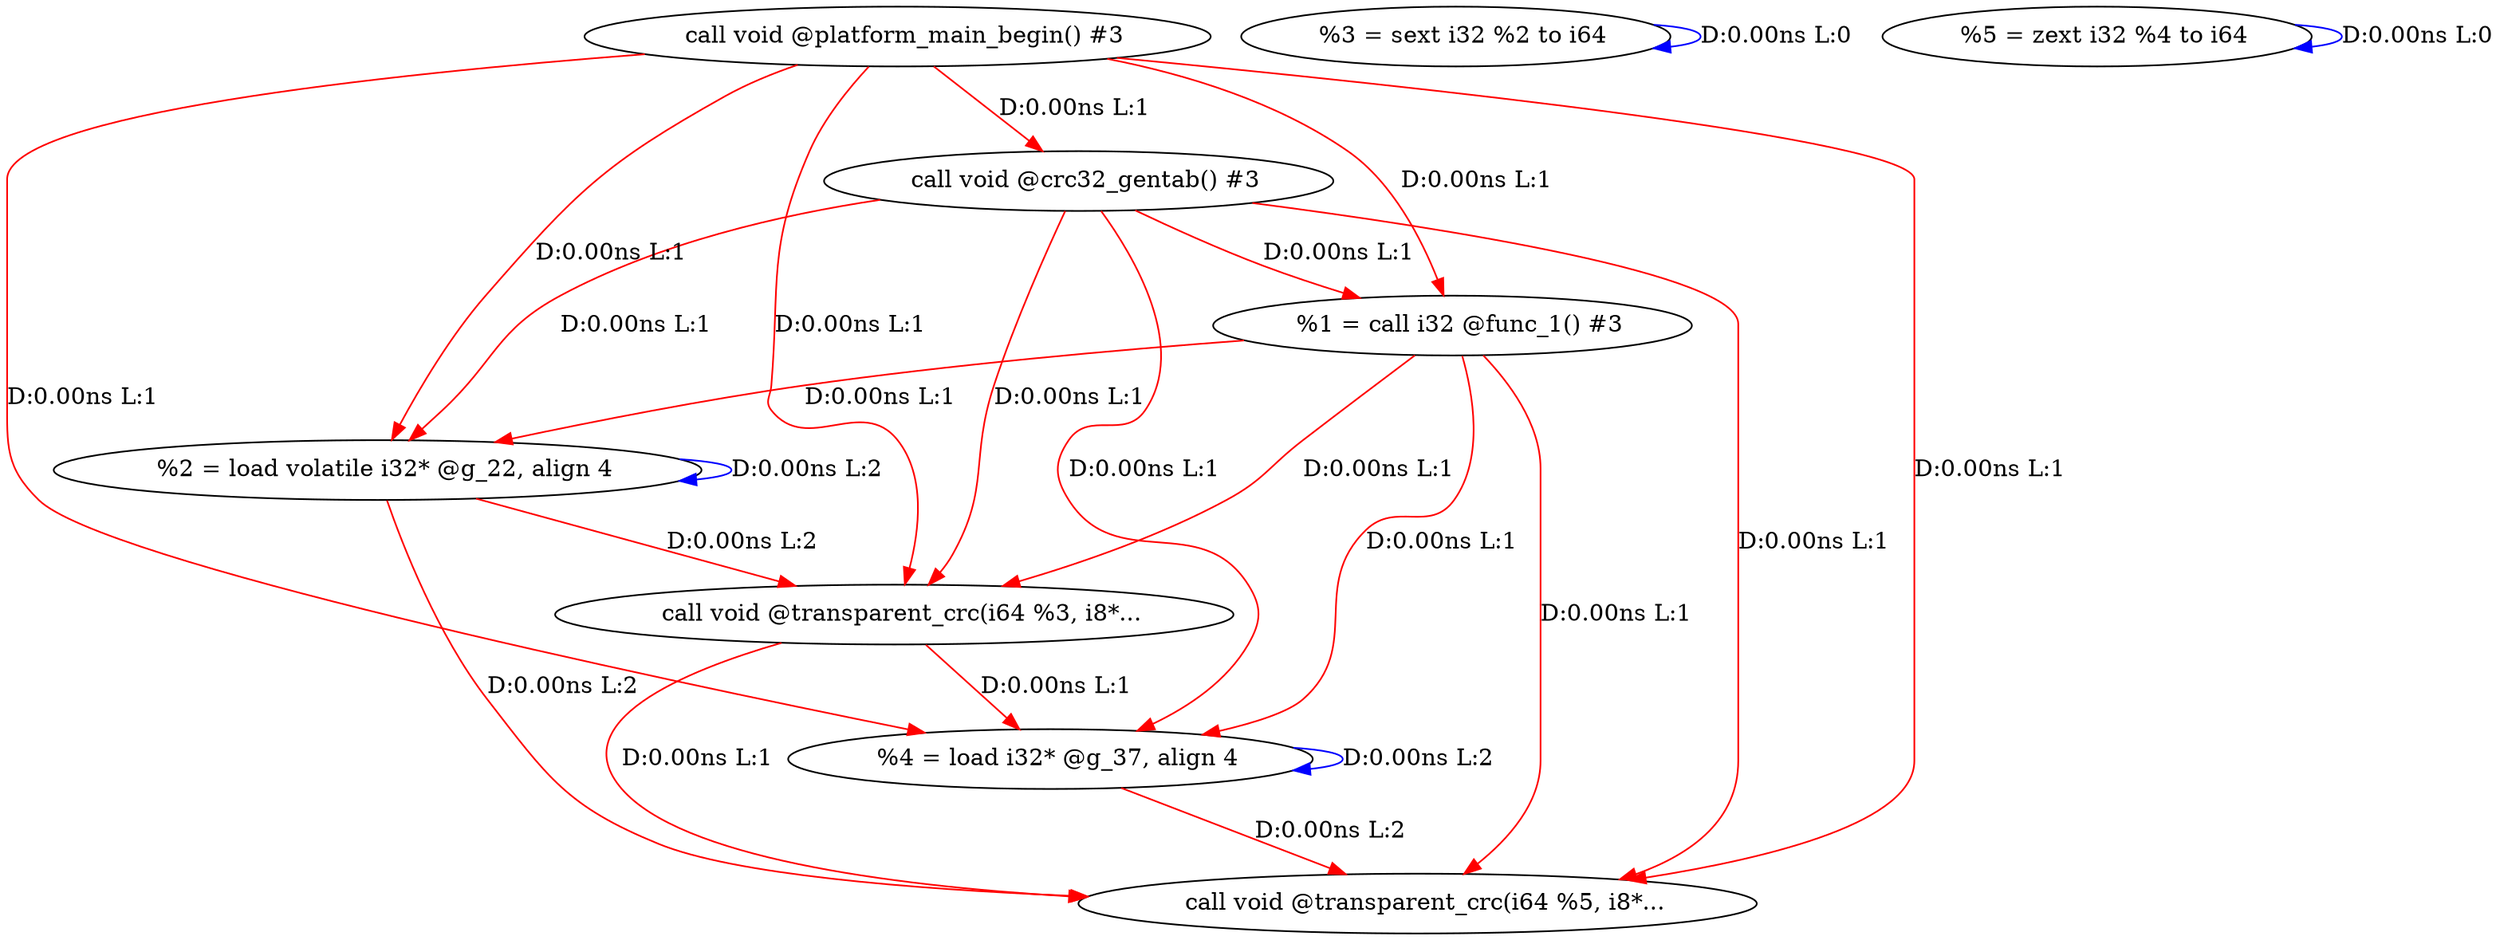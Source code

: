 digraph {
Node0x2badf70[label="  call void @crc32_gentab() #3"];
Node0x2bada80[label="  call void @platform_main_begin() #3"];
Node0x2bada80 -> Node0x2badf70[label="D:0.00ns L:1",color=red];
Node0x2bae050[label="  %1 = call i32 @func_1() #3"];
Node0x2bada80 -> Node0x2bae050[label="D:0.00ns L:1",color=red];
Node0x2bae130[label="  %2 = load volatile i32* @g_22, align 4"];
Node0x2bada80 -> Node0x2bae130[label="D:0.00ns L:1",color=red];
Node0x2bae2f0[label="  call void @transparent_crc(i64 %3, i8*..."];
Node0x2bada80 -> Node0x2bae2f0[label="D:0.00ns L:1",color=red];
Node0x2bae3d0[label="  %4 = load i32* @g_37, align 4"];
Node0x2bada80 -> Node0x2bae3d0[label="D:0.00ns L:1",color=red];
Node0x2bae590[label="  call void @transparent_crc(i64 %5, i8*..."];
Node0x2bada80 -> Node0x2bae590[label="D:0.00ns L:1",color=red];
Node0x2badf70 -> Node0x2bae050[label="D:0.00ns L:1",color=red];
Node0x2badf70 -> Node0x2bae130[label="D:0.00ns L:1",color=red];
Node0x2badf70 -> Node0x2bae2f0[label="D:0.00ns L:1",color=red];
Node0x2badf70 -> Node0x2bae3d0[label="D:0.00ns L:1",color=red];
Node0x2badf70 -> Node0x2bae590[label="D:0.00ns L:1",color=red];
Node0x2bae050 -> Node0x2bae130[label="D:0.00ns L:1",color=red];
Node0x2bae050 -> Node0x2bae2f0[label="D:0.00ns L:1",color=red];
Node0x2bae050 -> Node0x2bae3d0[label="D:0.00ns L:1",color=red];
Node0x2bae050 -> Node0x2bae590[label="D:0.00ns L:1",color=red];
Node0x2bae130 -> Node0x2bae130[label="D:0.00ns L:2",color=blue];
Node0x2bae130 -> Node0x2bae2f0[label="D:0.00ns L:2",color=red];
Node0x2bae130 -> Node0x2bae590[label="D:0.00ns L:2",color=red];
Node0x2bae210[label="  %3 = sext i32 %2 to i64"];
Node0x2bae210 -> Node0x2bae210[label="D:0.00ns L:0",color=blue];
Node0x2bae2f0 -> Node0x2bae3d0[label="D:0.00ns L:1",color=red];
Node0x2bae2f0 -> Node0x2bae590[label="D:0.00ns L:1",color=red];
Node0x2bae3d0 -> Node0x2bae3d0[label="D:0.00ns L:2",color=blue];
Node0x2bae3d0 -> Node0x2bae590[label="D:0.00ns L:2",color=red];
Node0x2bae4b0[label="  %5 = zext i32 %4 to i64"];
Node0x2bae4b0 -> Node0x2bae4b0[label="D:0.00ns L:0",color=blue];
}
